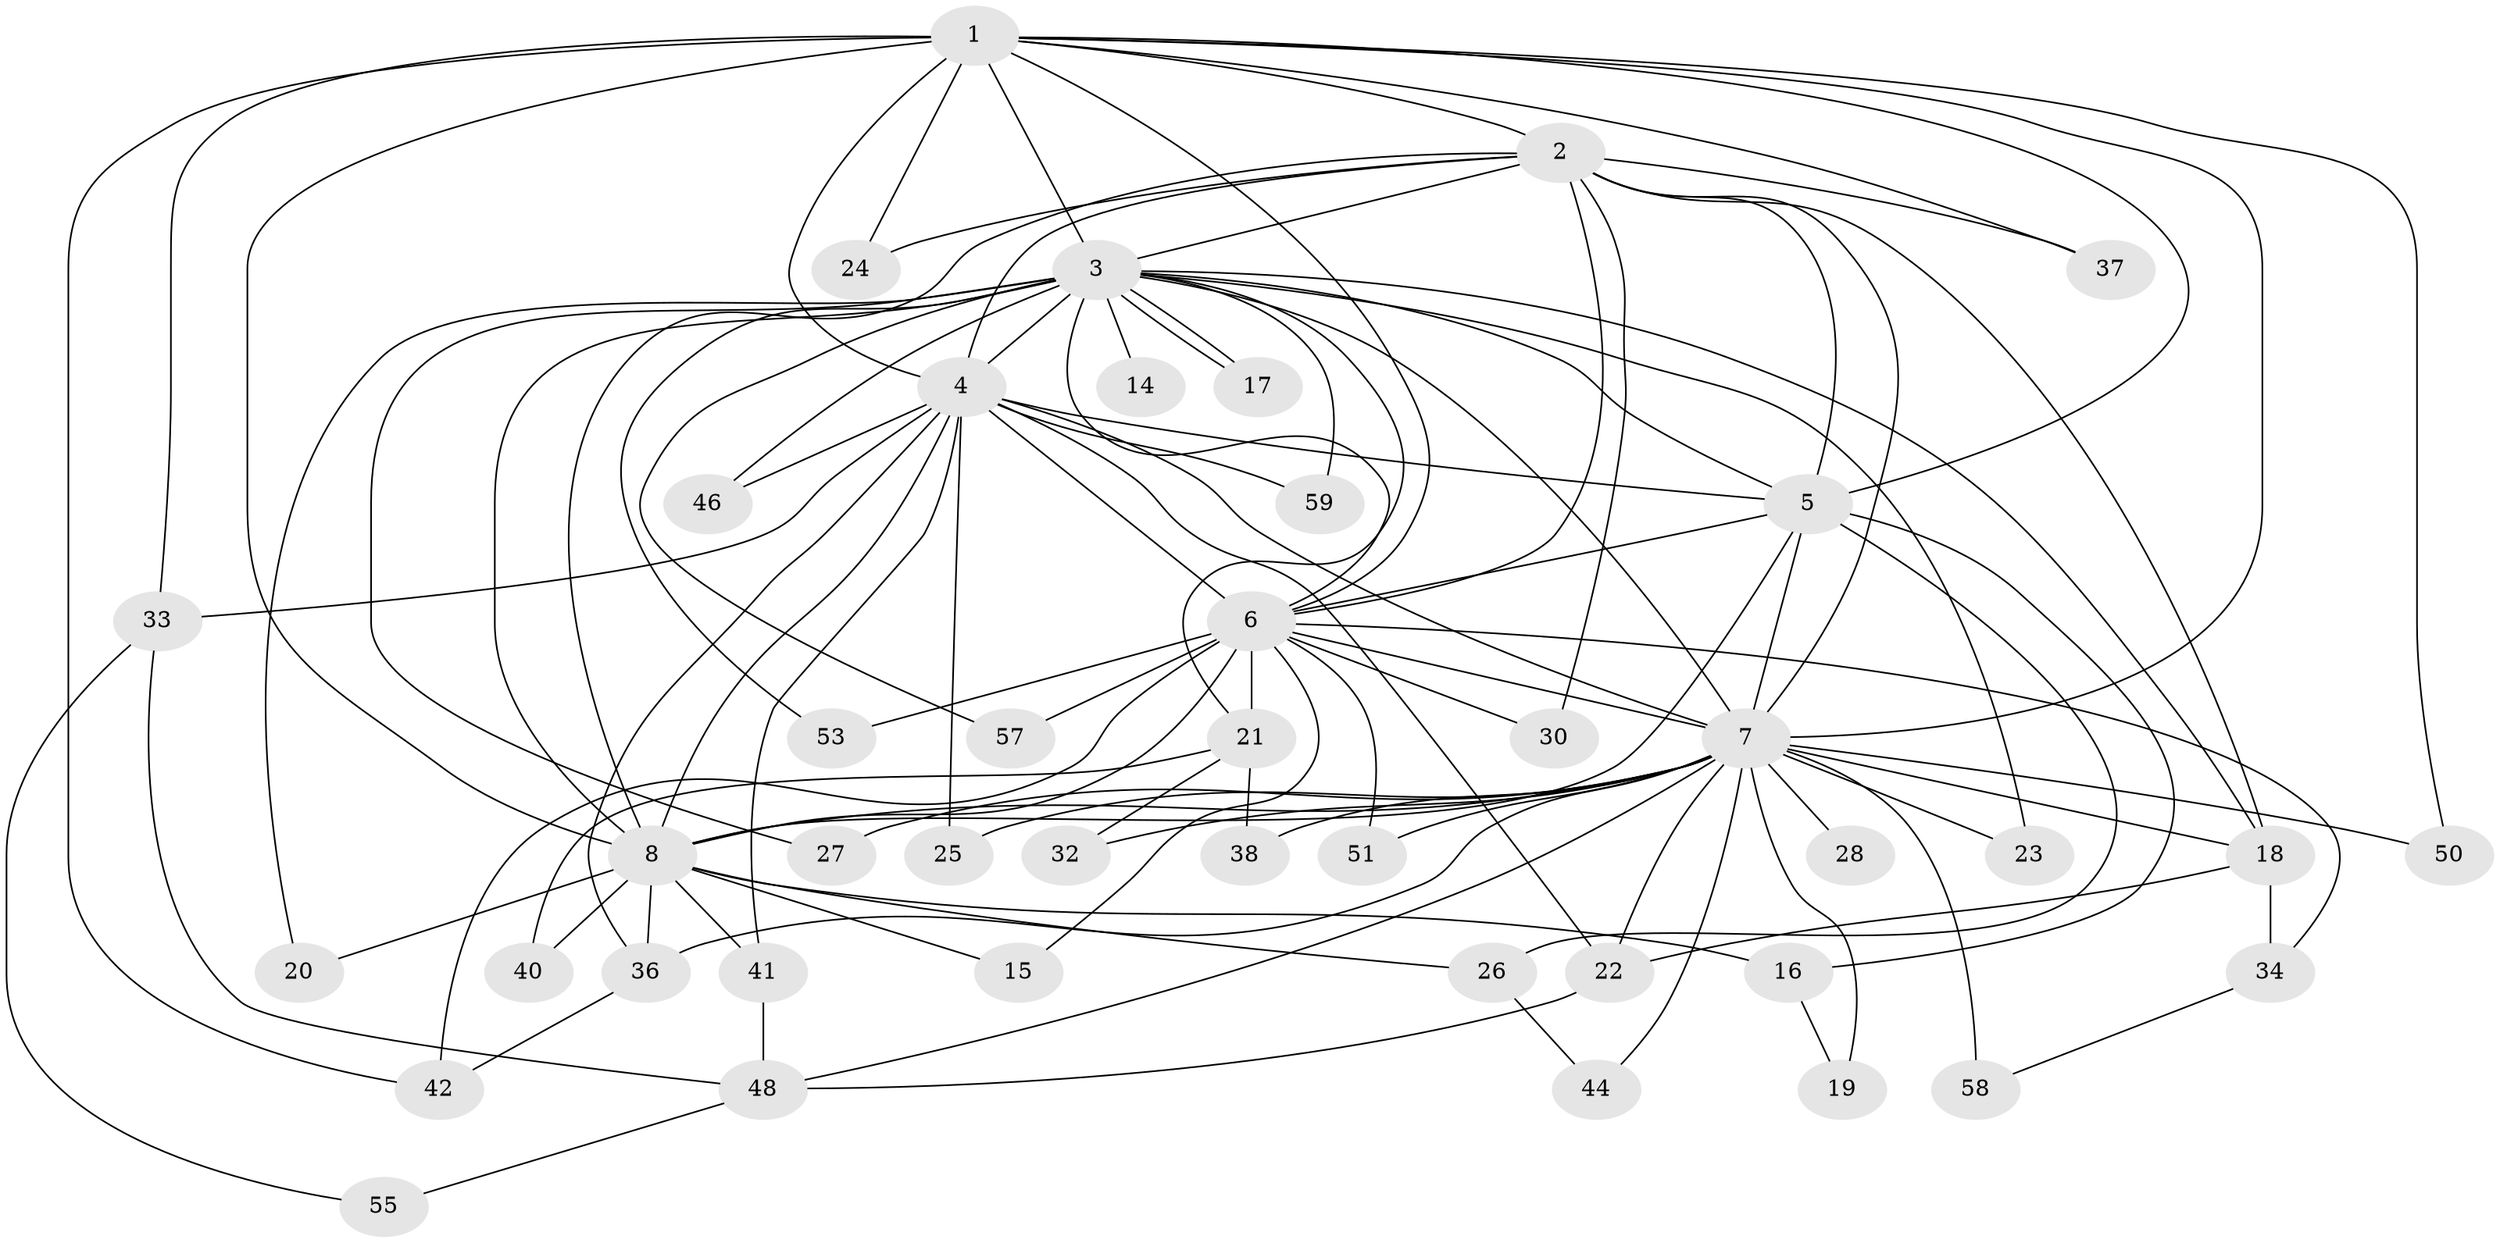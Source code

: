 // Generated by graph-tools (version 1.1) at 2025/23/03/03/25 07:23:41]
// undirected, 43 vertices, 102 edges
graph export_dot {
graph [start="1"]
  node [color=gray90,style=filled];
  1 [super="+39"];
  2 [super="+11"];
  3 [super="+13"];
  4 [super="+10"];
  5 [super="+56"];
  6 [super="+31"];
  7 [super="+12"];
  8 [super="+9"];
  14;
  15;
  16;
  17;
  18 [super="+47"];
  19;
  20;
  21;
  22 [super="+29"];
  23;
  24;
  25;
  26;
  27 [super="+35"];
  28;
  30;
  32;
  33 [super="+54"];
  34;
  36 [super="+43"];
  37;
  38;
  40;
  41 [super="+52"];
  42 [super="+45"];
  44;
  46;
  48 [super="+49"];
  50;
  51;
  53;
  55;
  57;
  58;
  59;
  1 -- 2 [weight=2];
  1 -- 3;
  1 -- 4 [weight=3];
  1 -- 5;
  1 -- 6;
  1 -- 7;
  1 -- 8 [weight=2];
  1 -- 24;
  1 -- 33;
  1 -- 37;
  1 -- 42;
  1 -- 50;
  2 -- 3;
  2 -- 4 [weight=2];
  2 -- 5;
  2 -- 6;
  2 -- 7;
  2 -- 8 [weight=2];
  2 -- 18;
  2 -- 24;
  2 -- 30;
  2 -- 37;
  3 -- 4 [weight=2];
  3 -- 5;
  3 -- 6;
  3 -- 7;
  3 -- 8 [weight=3];
  3 -- 14 [weight=2];
  3 -- 17;
  3 -- 17;
  3 -- 18;
  3 -- 21;
  3 -- 27 [weight=2];
  3 -- 46;
  3 -- 53;
  3 -- 57;
  3 -- 20;
  3 -- 23;
  3 -- 59;
  4 -- 5 [weight=2];
  4 -- 6 [weight=3];
  4 -- 7 [weight=2];
  4 -- 8 [weight=4];
  4 -- 25;
  4 -- 41;
  4 -- 46;
  4 -- 33;
  4 -- 36;
  4 -- 22;
  4 -- 59;
  5 -- 6;
  5 -- 7 [weight=2];
  5 -- 8 [weight=2];
  5 -- 16;
  5 -- 26;
  6 -- 7;
  6 -- 8 [weight=2];
  6 -- 15;
  6 -- 21;
  6 -- 30;
  6 -- 34;
  6 -- 42;
  6 -- 51;
  6 -- 53;
  6 -- 57;
  7 -- 8 [weight=2];
  7 -- 19;
  7 -- 22;
  7 -- 23;
  7 -- 25;
  7 -- 27;
  7 -- 28 [weight=2];
  7 -- 32;
  7 -- 50;
  7 -- 51;
  7 -- 58;
  7 -- 44;
  7 -- 38;
  7 -- 36;
  7 -- 48;
  7 -- 18;
  8 -- 15;
  8 -- 20;
  8 -- 36;
  8 -- 40;
  8 -- 41 [weight=2];
  8 -- 16;
  8 -- 26;
  16 -- 19;
  18 -- 34;
  18 -- 22;
  21 -- 32;
  21 -- 38;
  21 -- 40;
  22 -- 48;
  26 -- 44;
  33 -- 55;
  33 -- 48;
  34 -- 58;
  36 -- 42;
  41 -- 48;
  48 -- 55;
}
